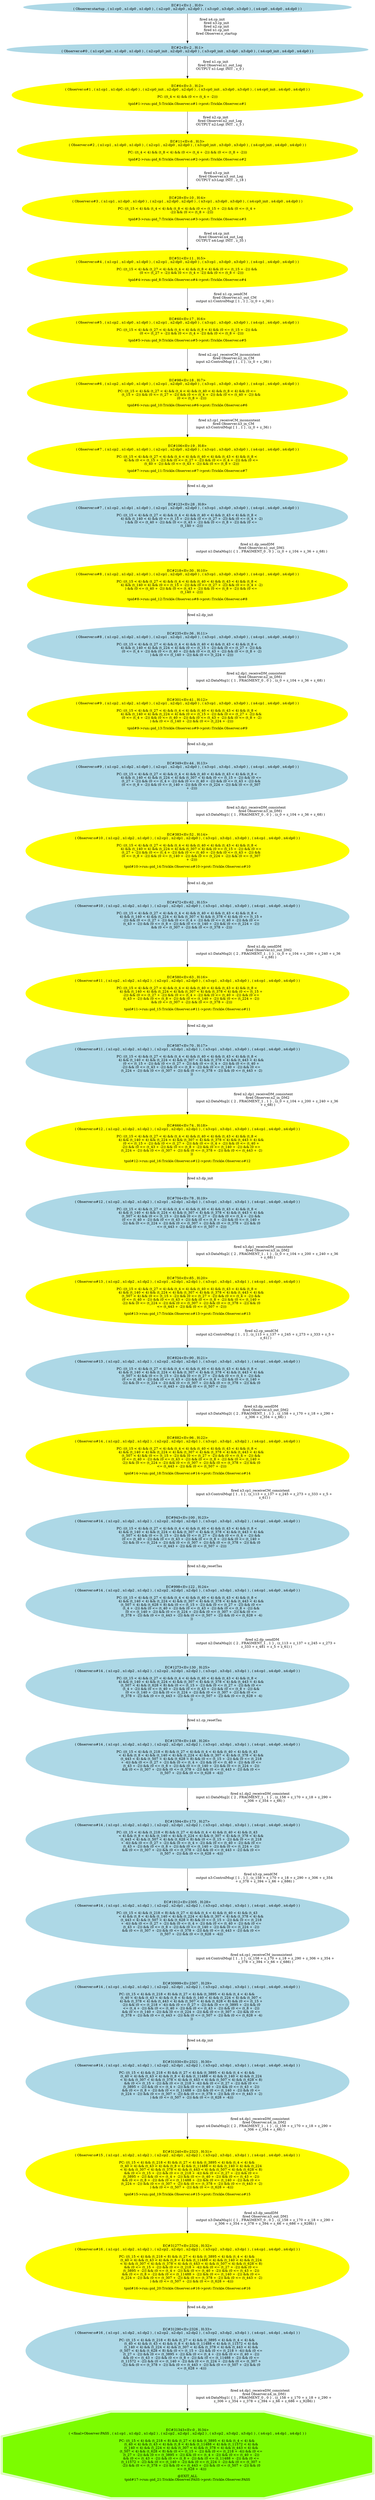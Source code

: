 digraph fscn {
EC1 [
	label="EC#1<Ev:1 , H:0>
( Observer:startup , ( n1:cp0 , n1:dp0 , n1:dp0 ) , ( n2:cp0 , n2:dp0 , n2:dp0 ) , ( n3:cp0 , n3:dp0 , n3:dp0 ) , ( n4:cp0 , n4:dp0 , n4:dp0 ) )"
	color=lightblue
	shape=ellipse
	style=filled
]
EC1 -> EC2 [
	label="fired n4.cp_init
	fired n3.cp_init
	fired n2.cp_init
	fired n1.cp_init
	fired Observer.o_startup
	"
]
EC2 [
	label="EC#2<Ev:2 , H:1>
( Observer:o#0 , ( n1:cp0_init , n1:dp0 , n1:dp0 ) , ( n2:cp0_init , n2:dp0 , n2:dp0 ) , ( n3:cp0_init , n3:dp0 , n3:dp0 ) , ( n4:cp0_init , n4:dp0 , n4:dp0 ) )"
	color=lightblue
	shape=ellipse
	style=filled
]
EC2 -> EC6 [
	label="fired n1.cp_init
	fired Observer.n1_out_Log
	OUTPUT n1:Log( INIT , z_0 )
	"
]
EC6 [
	label="EC#6<Ev:3 , H:2>
( Observer:o#1 , ( n1:cp1 , n1:dp0 , n1:dp0 ) , ( n2:cp0_init , n2:dp0 , n2:dp0 ) , ( n3:cp0_init , n3:dp0 , n3:dp0 ) , ( n4:cp0_init , n4:dp0 , n4:dp0 ) )

PC: ((t_4 < 4) && (0 <= (t_4 + -2)))
	
tpid#1->run::pid_5:Trickle.Observer.o#1->prot::Trickle.Observer.o#1"
	color=yellow
	shape=ellipse
	style=filled
]
EC6 -> EC11 [
	label="fired n2.cp_init
	fired Observer.n2_out_Log
	OUTPUT n2:Log( INIT , z_5 )
	"
]
EC11 [
	label="EC#11<Ev:6 , H:3>
( Observer:o#2 , ( n1:cp1 , n1:dp0 , n1:dp0 ) , ( n2:cp1 , n2:dp0 , n2:dp0 ) , ( n3:cp0_init , n3:dp0 , n3:dp0 ) , ( n4:cp0_init , n4:dp0 , n4:dp0 ) )

PC: ((t_4 < 4) && (t_8 < 4) && (0 <= (t_4 + -2)) && (0 <= (t_8 + -2)))
	
tpid#2->run::pid_6:Trickle.Observer.o#2->prot::Trickle.Observer.o#2"
	color=yellow
	shape=ellipse
	style=filled
]
EC11 -> EC28 [
	label="fired n3.cp_init
	fired Observer.n3_out_Log
	OUTPUT n3:Log( INIT , z_18 )
	"
]
EC28 [
	label="EC#28<Ev:10 , H:4>
( Observer:o#3 , ( n1:cp1 , n1:dp0 , n1:dp0 ) , ( n2:cp1 , n2:dp0 , n2:dp0 ) , ( n3:cp1 , n3:dp0 , n3:dp0 ) , ( n4:cp0_init , n4:dp0 , n4:dp0 ) )

PC: ((t_15 < 4) && (t_4 < 4) && (t_8 < 4) && (0 <= (t_15 + -2)) && (0 <= (t_4 + 
	-2)) && (0 <= (t_8 + -2)))
	
tpid#3->run::pid_7:Trickle.Observer.o#3->prot::Trickle.Observer.o#3"
	color=yellow
	shape=ellipse
	style=filled
]
EC28 -> EC51 [
	label="fired n4.cp_init
	fired Observer.n4_out_Log
	OUTPUT n4:Log( INIT , z_35 )
	"
]
EC51 [
	label="EC#51<Ev:11 , H:5>
( Observer:o#4 , ( n1:cp1 , n1:dp0 , n1:dp0 ) , ( n2:cp1 , n2:dp0 , n2:dp0 ) , ( n3:cp1 , n3:dp0 , n3:dp0 ) , ( n4:cp1 , n4:dp0 , n4:dp0 ) )

PC: ((t_15 < 4) && (t_27 < 4) && (t_4 < 4) && (t_8 < 4) && (0 <= (t_15 + -2)) && 
	(0 <= (t_27 + -2)) && (0 <= (t_4 + -2)) && (0 <= (t_8 + -2)))
	
tpid#4->run::pid_8:Trickle.Observer.o#4->prot::Trickle.Observer.o#4"
	color=yellow
	shape=ellipse
	style=filled
]
EC51 -> EC60 [
	label="fired n1.cp_sendCM
	fired Observer.n1_out_CM
	output n1:ControlMsg( [ 1 , 1 ] , (z_0 + z_36) )
	"
]
EC60 [
	label="EC#60<Ev:17 , H:6>
( Observer:o#5 , ( n1:cp2 , n1:dp0 , n1:dp0 ) , ( n2:cp1 , n2:dp0 , n2:dp0 ) , ( n3:cp1 , n3:dp0 , n3:dp0 ) , ( n4:cp1 , n4:dp0 , n4:dp0 ) )

PC: ((t_15 < 4) && (t_27 < 4) && (t_4 < 4) && (t_8 < 4) && (0 <= (t_15 + -2)) && 
	(0 <= (t_27 + -2)) && (0 <= (t_4 + -2)) && (0 <= (t_8 + -2)))
	
tpid#5->run::pid_9:Trickle.Observer.o#5->prot::Trickle.Observer.o#5"
	color=yellow
	shape=ellipse
	style=filled
]
EC60 -> EC98 [
	label="fired n2.cp1_receiveCM_inconsistent
	fired Observer.n2_in_CM
	input n2:ControlMsg( [ 1 , 1 ] , (z_0 + z_36) )
	"
]
EC98 [
	label="EC#98<Ev:18 , H:7>
( Observer:o#6 , ( n1:cp2 , n1:dp0 , n1:dp0 ) , ( n2:cp1 , n2:dp0 , n2:dp0 ) , ( n3:cp1 , n3:dp0 , n3:dp0 ) , ( n4:cp1 , n4:dp0 , n4:dp0 ) )

PC: ((t_15 < 4) && (t_27 < 4) && (t_4 < 4) && (t_40 < 4) && (t_8 < 4) && (0 <= 
	(t_15 + -2)) && (0 <= (t_27 + -2)) && (0 <= (t_4 + -2)) && (0 <= (t_40 + -2)) && 
	(0 <= (t_8 + -2)))
	
tpid#6->run::pid_10:Trickle.Observer.o#6->prot::Trickle.Observer.o#6"
	color=yellow
	shape=ellipse
	style=filled
]
EC98 -> EC106 [
	label="fired n3.cp1_receiveCM_inconsistent
	fired Observer.n3_in_CM
	input n3:ControlMsg( [ 1 , 1 ] , (z_0 + z_36) )
	"
]
EC106 [
	label="EC#106<Ev:19 , H:8>
( Observer:o#7 , ( n1:cp2 , n1:dp0 , n1:dp0 ) , ( n2:cp1 , n2:dp0 , n2:dp0 ) , ( n3:cp1 , n3:dp0 , n3:dp0 ) , ( n4:cp1 , n4:dp0 , n4:dp0 ) )

PC: ((t_15 < 4) && (t_27 < 4) && (t_4 < 4) && (t_40 < 4) && (t_43 < 4) && (t_8 < 
	4) && (0 <= (t_15 + -2)) && (0 <= (t_27 + -2)) && (0 <= (t_4 + -2)) && (0 <= 
	(t_40 + -2)) && (0 <= (t_43 + -2)) && (0 <= (t_8 + -2)))
	
tpid#7->run::pid_11:Trickle.Observer.o#7->prot::Trickle.Observer.o#7"
	color=yellow
	shape=ellipse
	style=filled
]
EC106 -> EC123 [
	label="fired n1.dp_init
	"
]
EC123 [
	label="EC#123<Ev:28 , H:9>
( Observer:o#7 , ( n1:cp2 , n1:dp1 , n1:dp0 ) , ( n2:cp1 , n2:dp0 , n2:dp0 ) , ( n3:cp1 , n3:dp0 , n3:dp0 ) , ( n4:cp1 , n4:dp0 , n4:dp0 ) )

PC: ((t_15 < 4) && (t_27 < 4) && (t_4 < 4) && (t_40 < 4) && (t_43 < 4) && (t_8 < 
	4) && (t_140 < 4) && (0 <= (t_15 + -2)) && (0 <= (t_27 + -2)) && (0 <= (t_4 + -2)
	) && (0 <= (t_40 + -2)) && (0 <= (t_43 + -2)) && (0 <= (t_8 + -2)) && (0 <= 
	(t_140 + -2)))
	"
	color=lightblue
	shape=ellipse
	style=filled
]
EC123 -> EC218 [
	label="fired n1.dp_sendDM
	fired Observer.n1_out_DM1
	output n1:DataMsg1( { 1 , FRAGMENT_0 , 0 } , (z_0 + z_104 + z_36 + z_68) )
	"
]
EC218 [
	label="EC#218<Ev:30 , H:10>
( Observer:o#8 , ( n1:cp2 , n1:dp2 , n1:dp0 ) , ( n2:cp1 , n2:dp0 , n2:dp0 ) , ( n3:cp1 , n3:dp0 , n3:dp0 ) , ( n4:cp1 , n4:dp0 , n4:dp0 ) )

PC: ((t_15 < 4) && (t_27 < 4) && (t_4 < 4) && (t_40 < 4) && (t_43 < 4) && (t_8 < 
	4) && (t_140 < 4) && (0 <= (t_15 + -2)) && (0 <= (t_27 + -2)) && (0 <= (t_4 + -2)
	) && (0 <= (t_40 + -2)) && (0 <= (t_43 + -2)) && (0 <= (t_8 + -2)) && (0 <= 
	(t_140 + -2)))
	
tpid#8->run::pid_12:Trickle.Observer.o#8->prot::Trickle.Observer.o#8"
	color=yellow
	shape=ellipse
	style=filled
]
EC218 -> EC235 [
	label="fired n2.dp_init
	"
]
EC235 [
	label="EC#235<Ev:36 , H:11>
( Observer:o#8 , ( n1:cp2 , n1:dp2 , n1:dp0 ) , ( n2:cp1 , n2:dp1 , n2:dp0 ) , ( n3:cp1 , n3:dp0 , n3:dp0 ) , ( n4:cp1 , n4:dp0 , n4:dp0 ) )

PC: ((t_15 < 4) && (t_27 < 4) && (t_4 < 4) && (t_40 < 4) && (t_43 < 4) && (t_8 < 
	4) && (t_140 < 4) && (t_224 < 4) && (0 <= (t_15 + -2)) && (0 <= (t_27 + -2)) && 
	(0 <= (t_4 + -2)) && (0 <= (t_40 + -2)) && (0 <= (t_43 + -2)) && (0 <= (t_8 + -2)
	) && (0 <= (t_140 + -2)) && (0 <= (t_224 + -2)))
	"
	color=lightblue
	shape=ellipse
	style=filled
]
EC235 -> EC301 [
	label="fired n2.dp1_receiveDM_consistent
	fired Observer.n2_in_DM1
	input n2:DataMsg1( { 1 , FRAGMENT_0 , 0 } , (z_0 + z_104 + z_36 + z_68) )
	"
]
EC301 [
	label="EC#301<Ev:41 , H:12>
( Observer:o#9 , ( n1:cp2 , n1:dp2 , n1:dp0 ) , ( n2:cp1 , n2:dp1 , n2:dp0 ) , ( n3:cp1 , n3:dp0 , n3:dp0 ) , ( n4:cp1 , n4:dp0 , n4:dp0 ) )

PC: ((t_15 < 4) && (t_27 < 4) && (t_4 < 4) && (t_40 < 4) && (t_43 < 4) && (t_8 < 
	4) && (t_140 < 4) && (t_224 < 4) && (0 <= (t_15 + -2)) && (0 <= (t_27 + -2)) && 
	(0 <= (t_4 + -2)) && (0 <= (t_40 + -2)) && (0 <= (t_43 + -2)) && (0 <= (t_8 + -2)
	) && (0 <= (t_140 + -2)) && (0 <= (t_224 + -2)))
	
tpid#9->run::pid_13:Trickle.Observer.o#9->prot::Trickle.Observer.o#9"
	color=yellow
	shape=ellipse
	style=filled
]
EC301 -> EC349 [
	label="fired n3.dp_init
	"
]
EC349 [
	label="EC#349<Ev:44 , H:13>
( Observer:o#9 , ( n1:cp2 , n1:dp2 , n1:dp0 ) , ( n2:cp1 , n2:dp1 , n2:dp0 ) , ( n3:cp1 , n3:dp1 , n3:dp0 ) , ( n4:cp1 , n4:dp0 , n4:dp0 ) )

PC: ((t_15 < 4) && (t_27 < 4) && (t_4 < 4) && (t_40 < 4) && (t_43 < 4) && (t_8 < 
	4) && (t_140 < 4) && (t_224 < 4) && (t_307 < 4) && (0 <= (t_15 + -2)) && (0 <= 
	(t_27 + -2)) && (0 <= (t_4 + -2)) && (0 <= (t_40 + -2)) && (0 <= (t_43 + -2)) && 
	(0 <= (t_8 + -2)) && (0 <= (t_140 + -2)) && (0 <= (t_224 + -2)) && (0 <= (t_307 
	+ -2)))
	"
	color=lightblue
	shape=ellipse
	style=filled
]
EC349 -> EC383 [
	label="fired n3.dp1_receiveDM_consistent
	fired Observer.n3_in_DM1
	input n3:DataMsg1( { 1 , FRAGMENT_0 , 0 } , (z_0 + z_104 + z_36 + z_68) )
	"
]
EC383 [
	label="EC#383<Ev:52 , H:14>
( Observer:o#10 , ( n1:cp2 , n1:dp2 , n1:dp0 ) , ( n2:cp1 , n2:dp1 , n2:dp0 ) , ( n3:cp1 , n3:dp1 , n3:dp0 ) , ( n4:cp1 , n4:dp0 , n4:dp0 ) )

PC: ((t_15 < 4) && (t_27 < 4) && (t_4 < 4) && (t_40 < 4) && (t_43 < 4) && (t_8 < 
	4) && (t_140 < 4) && (t_224 < 4) && (t_307 < 4) && (0 <= (t_15 + -2)) && (0 <= 
	(t_27 + -2)) && (0 <= (t_4 + -2)) && (0 <= (t_40 + -2)) && (0 <= (t_43 + -2)) && 
	(0 <= (t_8 + -2)) && (0 <= (t_140 + -2)) && (0 <= (t_224 + -2)) && (0 <= (t_307 
	+ -2)))
	
tpid#10->run::pid_14:Trickle.Observer.o#10->prot::Trickle.Observer.o#10"
	color=yellow
	shape=ellipse
	style=filled
]
EC383 -> EC472 [
	label="fired n1.dp_init
	"
]
EC472 [
	label="EC#472<Ev:62 , H:15>
( Observer:o#10 , ( n1:cp2 , n1:dp2 , n1:dp1 ) , ( n2:cp1 , n2:dp1 , n2:dp0 ) , ( n3:cp1 , n3:dp1 , n3:dp0 ) , ( n4:cp1 , n4:dp0 , n4:dp0 ) )

PC: ((t_15 < 4) && (t_27 < 4) && (t_4 < 4) && (t_40 < 4) && (t_43 < 4) && (t_8 < 
	4) && (t_140 < 4) && (t_224 < 4) && (t_307 < 4) && (t_378 < 4) && (0 <= (t_15 + 
	-2)) && (0 <= (t_27 + -2)) && (0 <= (t_4 + -2)) && (0 <= (t_40 + -2)) && (0 <= 
	(t_43 + -2)) && (0 <= (t_8 + -2)) && (0 <= (t_140 + -2)) && (0 <= (t_224 + -2)) 
	&& (0 <= (t_307 + -2)) && (0 <= (t_378 + -2)))
	"
	color=lightblue
	shape=ellipse
	style=filled
]
EC472 -> EC580 [
	label="fired n1.dp_sendDM
	fired Observer.n1_out_DM2
	output n1:DataMsg2( { 2 , FRAGMENT_1 , 1 } , (z_0 + z_104 + z_200 + z_240 + z_36 
	+ z_68) )
	"
]
EC580 [
	label="EC#580<Ev:63 , H:16>
( Observer:o#11 , ( n1:cp2 , n1:dp2 , n1:dp2 ) , ( n2:cp1 , n2:dp1 , n2:dp0 ) , ( n3:cp1 , n3:dp1 , n3:dp0 ) , ( n4:cp1 , n4:dp0 , n4:dp0 ) )

PC: ((t_15 < 4) && (t_27 < 4) && (t_4 < 4) && (t_40 < 4) && (t_43 < 4) && (t_8 < 
	4) && (t_140 < 4) && (t_224 < 4) && (t_307 < 4) && (t_378 < 4) && (0 <= (t_15 + 
	-2)) && (0 <= (t_27 + -2)) && (0 <= (t_4 + -2)) && (0 <= (t_40 + -2)) && (0 <= 
	(t_43 + -2)) && (0 <= (t_8 + -2)) && (0 <= (t_140 + -2)) && (0 <= (t_224 + -2)) 
	&& (0 <= (t_307 + -2)) && (0 <= (t_378 + -2)))
	
tpid#11->run::pid_15:Trickle.Observer.o#11->prot::Trickle.Observer.o#11"
	color=yellow
	shape=ellipse
	style=filled
]
EC580 -> EC587 [
	label="fired n2.dp_init
	"
]
EC587 [
	label="EC#587<Ev:70 , H:17>
( Observer:o#11 , ( n1:cp2 , n1:dp2 , n1:dp2 ) , ( n2:cp1 , n2:dp1 , n2:dp1 ) , ( n3:cp1 , n3:dp1 , n3:dp0 ) , ( n4:cp1 , n4:dp0 , n4:dp0 ) )

PC: ((t_15 < 4) && (t_27 < 4) && (t_4 < 4) && (t_40 < 4) && (t_43 < 4) && (t_8 < 
	4) && (t_140 < 4) && (t_224 < 4) && (t_307 < 4) && (t_378 < 4) && (t_443 < 4) && 
	(0 <= (t_15 + -2)) && (0 <= (t_27 + -2)) && (0 <= (t_4 + -2)) && (0 <= (t_40 + 
	-2)) && (0 <= (t_43 + -2)) && (0 <= (t_8 + -2)) && (0 <= (t_140 + -2)) && (0 <= 
	(t_224 + -2)) && (0 <= (t_307 + -2)) && (0 <= (t_378 + -2)) && (0 <= (t_443 + -2)
	))
	"
	color=lightblue
	shape=ellipse
	style=filled
]
EC587 -> EC666 [
	label="fired n2.dp1_receiveDM_consistent
	fired Observer.n2_in_DM2
	input n2:DataMsg2( { 2 , FRAGMENT_1 , 1 } , (z_0 + z_104 + z_200 + z_240 + z_36 
	+ z_68) )
	"
]
EC666 [
	label="EC#666<Ev:74 , H:18>
( Observer:o#12 , ( n1:cp2 , n1:dp2 , n1:dp2 ) , ( n2:cp1 , n2:dp1 , n2:dp1 ) , ( n3:cp1 , n3:dp1 , n3:dp0 ) , ( n4:cp1 , n4:dp0 , n4:dp0 ) )

PC: ((t_15 < 4) && (t_27 < 4) && (t_4 < 4) && (t_40 < 4) && (t_43 < 4) && (t_8 < 
	4) && (t_140 < 4) && (t_224 < 4) && (t_307 < 4) && (t_378 < 4) && (t_443 < 4) && 
	(0 <= (t_15 + -2)) && (0 <= (t_27 + -2)) && (0 <= (t_4 + -2)) && (0 <= (t_40 + 
	-2)) && (0 <= (t_43 + -2)) && (0 <= (t_8 + -2)) && (0 <= (t_140 + -2)) && (0 <= 
	(t_224 + -2)) && (0 <= (t_307 + -2)) && (0 <= (t_378 + -2)) && (0 <= (t_443 + -2)
	))
	
tpid#12->run::pid_16:Trickle.Observer.o#12->prot::Trickle.Observer.o#12"
	color=yellow
	shape=ellipse
	style=filled
]
EC666 -> EC704 [
	label="fired n3.dp_init
	"
]
EC704 [
	label="EC#704<Ev:78 , H:19>
( Observer:o#12 , ( n1:cp2 , n1:dp2 , n1:dp2 ) , ( n2:cp1 , n2:dp1 , n2:dp1 ) , ( n3:cp1 , n3:dp1 , n3:dp1 ) , ( n4:cp1 , n4:dp0 , n4:dp0 ) )

PC: ((t_15 < 4) && (t_27 < 4) && (t_4 < 4) && (t_40 < 4) && (t_43 < 4) && (t_8 < 
	4) && (t_140 < 4) && (t_224 < 4) && (t_307 < 4) && (t_378 < 4) && (t_443 < 4) && 
	(t_507 < 4) && (0 <= (t_15 + -2)) && (0 <= (t_27 + -2)) && (0 <= (t_4 + -2)) && 
	(0 <= (t_40 + -2)) && (0 <= (t_43 + -2)) && (0 <= (t_8 + -2)) && (0 <= (t_140 + 
	-2)) && (0 <= (t_224 + -2)) && (0 <= (t_307 + -2)) && (0 <= (t_378 + -2)) && (0 
	<= (t_443 + -2)) && (0 <= (t_507 + -2)))
	"
	color=lightblue
	shape=ellipse
	style=filled
]
EC704 -> EC750 [
	label="fired n3.dp1_receiveDM_consistent
	fired Observer.n3_in_DM2
	input n3:DataMsg2( { 2 , FRAGMENT_1 , 1 } , (z_0 + z_104 + z_200 + z_240 + z_36 
	+ z_68) )
	"
]
EC750 [
	label="EC#750<Ev:85 , H:20>
( Observer:o#13 , ( n1:cp2 , n1:dp2 , n1:dp2 ) , ( n2:cp1 , n2:dp1 , n2:dp1 ) , ( n3:cp1 , n3:dp1 , n3:dp1 ) , ( n4:cp1 , n4:dp0 , n4:dp0 ) )

PC: ((t_15 < 4) && (t_27 < 4) && (t_4 < 4) && (t_40 < 4) && (t_43 < 4) && (t_8 < 
	4) && (t_140 < 4) && (t_224 < 4) && (t_307 < 4) && (t_378 < 4) && (t_443 < 4) && 
	(t_507 < 4) && (0 <= (t_15 + -2)) && (0 <= (t_27 + -2)) && (0 <= (t_4 + -2)) && 
	(0 <= (t_40 + -2)) && (0 <= (t_43 + -2)) && (0 <= (t_8 + -2)) && (0 <= (t_140 + 
	-2)) && (0 <= (t_224 + -2)) && (0 <= (t_307 + -2)) && (0 <= (t_378 + -2)) && (0 
	<= (t_443 + -2)) && (0 <= (t_507 + -2)))
	
tpid#13->run::pid_17:Trickle.Observer.o#13->prot::Trickle.Observer.o#13"
	color=yellow
	shape=ellipse
	style=filled
]
EC750 -> EC824 [
	label="fired n2.cp_sendCM
	output n2:ControlMsg( [ 1 , 1 ] , (z_113 + z_137 + z_245 + z_273 + z_333 + z_5 + 
	z_61) )
	"
]
EC824 [
	label="EC#824<Ev:90 , H:21>
( Observer:o#13 , ( n1:cp2 , n1:dp2 , n1:dp2 ) , ( n2:cp2 , n2:dp1 , n2:dp1 ) , ( n3:cp1 , n3:dp1 , n3:dp1 ) , ( n4:cp1 , n4:dp0 , n4:dp0 ) )

PC: ((t_15 < 4) && (t_27 < 4) && (t_4 < 4) && (t_40 < 4) && (t_43 < 4) && (t_8 < 
	4) && (t_140 < 4) && (t_224 < 4) && (t_307 < 4) && (t_378 < 4) && (t_443 < 4) && 
	(t_507 < 4) && (0 <= (t_15 + -2)) && (0 <= (t_27 + -2)) && (0 <= (t_4 + -2)) && 
	(0 <= (t_40 + -2)) && (0 <= (t_43 + -2)) && (0 <= (t_8 + -2)) && (0 <= (t_140 + 
	-2)) && (0 <= (t_224 + -2)) && (0 <= (t_307 + -2)) && (0 <= (t_378 + -2)) && (0 
	<= (t_443 + -2)) && (0 <= (t_507 + -2)))
	"
	color=lightblue
	shape=ellipse
	style=filled
]
EC824 -> EC882 [
	label="fired n3.dp_sendDM
	fired Observer.n3_out_DM2
	output n3:DataMsg2( { 2 , FRAGMENT_1 , 1 } , (z_158 + z_170 + z_18 + z_290 + 
	z_306 + z_354 + z_66) )
	"
]
EC882 [
	label="EC#882<Ev:96 , H:22>
( Observer:o#14 , ( n1:cp2 , n1:dp2 , n1:dp2 ) , ( n2:cp2 , n2:dp1 , n2:dp1 ) , ( n3:cp1 , n3:dp1 , n3:dp2 ) , ( n4:cp1 , n4:dp0 , n4:dp0 ) )

PC: ((t_15 < 4) && (t_27 < 4) && (t_4 < 4) && (t_40 < 4) && (t_43 < 4) && (t_8 < 
	4) && (t_140 < 4) && (t_224 < 4) && (t_307 < 4) && (t_378 < 4) && (t_443 < 4) && 
	(t_507 < 4) && (0 <= (t_15 + -2)) && (0 <= (t_27 + -2)) && (0 <= (t_4 + -2)) && 
	(0 <= (t_40 + -2)) && (0 <= (t_43 + -2)) && (0 <= (t_8 + -2)) && (0 <= (t_140 + 
	-2)) && (0 <= (t_224 + -2)) && (0 <= (t_307 + -2)) && (0 <= (t_378 + -2)) && (0 
	<= (t_443 + -2)) && (0 <= (t_507 + -2)))
	
tpid#14->run::pid_18:Trickle.Observer.o#14->prot::Trickle.Observer.o#14"
	color=yellow
	shape=ellipse
	style=filled
]
EC882 -> EC943 [
	label="fired n3.cp1_receiveCM_consistent
	input n3:ControlMsg( [ 1 , 1 ] , (z_113 + z_137 + z_245 + z_273 + z_333 + z_5 + 
	z_61) )
	"
]
EC943 [
	label="EC#943<Ev:100 , H:23>
( Observer:o#14 , ( n1:cp2 , n1:dp2 , n1:dp2 ) , ( n2:cp2 , n2:dp1 , n2:dp1 ) , ( n3:cp1 , n3:dp1 , n3:dp2 ) , ( n4:cp1 , n4:dp0 , n4:dp0 ) )

PC: ((t_15 < 4) && (t_27 < 4) && (t_4 < 4) && (t_40 < 4) && (t_43 < 4) && (t_8 < 
	4) && (t_140 < 4) && (t_224 < 4) && (t_307 < 4) && (t_378 < 4) && (t_443 < 4) && 
	(t_507 < 4) && (0 <= (t_15 + -2)) && (0 <= (t_27 + -2)) && (0 <= (t_4 + -2)) && 
	(0 <= (t_40 + -2)) && (0 <= (t_43 + -2)) && (0 <= (t_8 + -2)) && (0 <= (t_140 + 
	-2)) && (0 <= (t_224 + -2)) && (0 <= (t_307 + -2)) && (0 <= (t_378 + -2)) && (0 
	<= (t_443 + -2)) && (0 <= (t_507 + -2)))
	"
	color=lightblue
	shape=ellipse
	style=filled
]
EC943 -> EC998 [
	label="fired n3.dp_resetTau
	"
]
EC998 [
	label="EC#998<Ev:122 , H:24>
( Observer:o#14 , ( n1:cp2 , n1:dp2 , n1:dp2 ) , ( n2:cp2 , n2:dp1 , n2:dp1 ) , ( n3:cp1 , n3:dp1 , n3:dp1 ) , ( n4:cp1 , n4:dp0 , n4:dp0 ) )

PC: ((t_15 < 4) && (t_27 < 4) && (t_4 < 4) && (t_40 < 4) && (t_43 < 4) && (t_8 < 
	4) && (t_140 < 4) && (t_224 < 4) && (t_307 < 4) && (t_378 < 4) && (t_443 < 4) && 
	(t_507 < 4) && (t_628 < 8) && (0 <= (t_15 + -2)) && (0 <= (t_27 + -2)) && (0 <= 
	(t_4 + -2)) && (0 <= (t_40 + -2)) && (0 <= (t_43 + -2)) && (0 <= (t_8 + -2)) && 
	(0 <= (t_140 + -2)) && (0 <= (t_224 + -2)) && (0 <= (t_307 + -2)) && (0 <= 
	(t_378 + -2)) && (0 <= (t_443 + -2)) && (0 <= (t_507 + -2)) && (0 <= (t_628 + -4)
	))
	"
	color=lightblue
	shape=ellipse
	style=filled
]
EC998 -> EC1273 [
	label="fired n2.dp_sendDM
	output n2:DataMsg2( { 2 , FRAGMENT_1 , 1 } , (z_113 + z_137 + z_245 + z_273 + 
	z_333 + z_481 + z_5 + z_61) )
	"
]
EC1273 [
	label="EC#1273<Ev:130 , H:25>
( Observer:o#14 , ( n1:cp2 , n1:dp2 , n1:dp2 ) , ( n2:cp2 , n2:dp1 , n2:dp2 ) , ( n3:cp1 , n3:dp1 , n3:dp1 ) , ( n4:cp1 , n4:dp0 , n4:dp0 ) )

PC: ((t_15 < 4) && (t_27 < 4) && (t_4 < 4) && (t_40 < 4) && (t_43 < 4) && (t_8 < 
	4) && (t_140 < 4) && (t_224 < 4) && (t_307 < 4) && (t_378 < 4) && (t_443 < 4) && 
	(t_507 < 4) && (t_628 < 8) && (0 <= (t_15 + -2)) && (0 <= (t_27 + -2)) && (0 <= 
	(t_4 + -2)) && (0 <= (t_40 + -2)) && (0 <= (t_43 + -2)) && (0 <= (t_8 + -2)) && 
	(0 <= (t_140 + -2)) && (0 <= (t_224 + -2)) && (0 <= (t_307 + -2)) && (0 <= 
	(t_378 + -2)) && (0 <= (t_443 + -2)) && (0 <= (t_507 + -2)) && (0 <= (t_628 + -4)
	))
	"
	color=lightblue
	shape=ellipse
	style=filled
]
EC1273 -> EC1378 [
	label="fired n1.cp_resetTau
	"
]
EC1378 [
	label="EC#1378<Ev:148 , H:26>
( Observer:o#14 , ( n1:cp1 , n1:dp2 , n1:dp2 ) , ( n2:cp2 , n2:dp1 , n2:dp2 ) , ( n3:cp1 , n3:dp1 , n3:dp1 ) , ( n4:cp1 , n4:dp0 , n4:dp0 ) )

PC: ((t_15 < 4) && (t_218 < 8) && (t_27 < 4) && (t_4 < 4) && (t_40 < 4) && (t_43 
	< 4) && (t_8 < 4) && (t_140 < 4) && (t_224 < 4) && (t_307 < 4) && (t_378 < 4) && 
	(t_443 < 4) && (t_507 < 4) && (t_628 < 8) && (0 <= (t_15 + -2)) && (0 <= (t_218 
	+ -4)) && (0 <= (t_27 + -2)) && (0 <= (t_4 + -2)) && (0 <= (t_40 + -2)) && (0 <= 
	(t_43 + -2)) && (0 <= (t_8 + -2)) && (0 <= (t_140 + -2)) && (0 <= (t_224 + -2)) 
	&& (0 <= (t_307 + -2)) && (0 <= (t_378 + -2)) && (0 <= (t_443 + -2)) && (0 <= 
	(t_507 + -2)) && (0 <= (t_628 + -4)))
	"
	color=lightblue
	shape=ellipse
	style=filled
]
EC1378 -> EC1594 [
	label="fired n1.dp2_receiveDM_consistent
	input n1:DataMsg2( { 2 , FRAGMENT_1 , 1 } , (z_158 + z_170 + z_18 + z_290 + 
	z_306 + z_354 + z_66) )
	"
]
EC1594 [
	label="EC#1594<Ev:173 , H:27>
( Observer:o#14 , ( n1:cp1 , n1:dp2 , n1:dp2 ) , ( n2:cp2 , n2:dp1 , n2:dp2 ) , ( n3:cp1 , n3:dp1 , n3:dp1 ) , ( n4:cp1 , n4:dp0 , n4:dp0 ) )

PC: ((t_15 < 4) && (t_218 < 8) && (t_27 < 4) && (t_4 < 4) && (t_40 < 4) && (t_43 
	< 4) && (t_8 < 4) && (t_140 < 4) && (t_224 < 4) && (t_307 < 4) && (t_378 < 4) && 
	(t_443 < 4) && (t_507 < 4) && (t_628 < 8) && (0 <= (t_15 + -2)) && (0 <= (t_218 
	+ -4)) && (0 <= (t_27 + -2)) && (0 <= (t_4 + -2)) && (0 <= (t_40 + -2)) && (0 <= 
	(t_43 + -2)) && (0 <= (t_8 + -2)) && (0 <= (t_140 + -2)) && (0 <= (t_224 + -2)) 
	&& (0 <= (t_307 + -2)) && (0 <= (t_378 + -2)) && (0 <= (t_443 + -2)) && (0 <= 
	(t_507 + -2)) && (0 <= (t_628 + -4)))
	"
	color=lightblue
	shape=ellipse
	style=filled
]
EC1594 -> EC1912 [
	label="fired n3.cp_sendCM
	output n3:ControlMsg( [ 1 , 1 ] , (z_158 + z_170 + z_18 + z_290 + z_306 + z_354 
	+ z_378 + z_394 + z_66 + z_686) )
	"
]
EC1912 [
	label="EC#1912<Ev:2305 , H:28>
( Observer:o#14 , ( n1:cp1 , n1:dp2 , n1:dp2 ) , ( n2:cp2 , n2:dp1 , n2:dp2 ) , ( n3:cp2 , n3:dp1 , n3:dp1 ) , ( n4:cp1 , n4:dp0 , n4:dp0 ) )

PC: ((t_15 < 4) && (t_218 < 8) && (t_27 < 4) && (t_4 < 4) && (t_40 < 4) && (t_43 
	< 4) && (t_8 < 4) && (t_140 < 4) && (t_224 < 4) && (t_307 < 4) && (t_378 < 4) && 
	(t_443 < 4) && (t_507 < 4) && (t_628 < 8) && (0 <= (t_15 + -2)) && (0 <= (t_218 
	+ -4)) && (0 <= (t_27 + -2)) && (0 <= (t_4 + -2)) && (0 <= (t_40 + -2)) && (0 <= 
	(t_43 + -2)) && (0 <= (t_8 + -2)) && (0 <= (t_140 + -2)) && (0 <= (t_224 + -2)) 
	&& (0 <= (t_307 + -2)) && (0 <= (t_378 + -2)) && (0 <= (t_443 + -2)) && (0 <= 
	(t_507 + -2)) && (0 <= (t_628 + -4)))
	"
	color=lightblue
	shape=ellipse
	style=filled
]
EC1912 -> EC30999 [
	label="fired n4.cp1_receiveCM_inconsistent
	input n4:ControlMsg( [ 1 , 1 ] , (z_158 + z_170 + z_18 + z_290 + z_306 + z_354 + 
	z_378 + z_394 + z_66 + z_686) )
	"
]
EC30999 [
	label="EC#30999<Ev:2307 , H:29>
( Observer:o#14 , ( n1:cp1 , n1:dp2 , n1:dp2 ) , ( n2:cp2 , n2:dp1 , n2:dp2 ) , ( n3:cp2 , n3:dp1 , n3:dp1 ) , ( n4:cp1 , n4:dp0 , n4:dp0 ) )

PC: ((t_15 < 4) && (t_218 < 8) && (t_27 < 4) && (t_3895 < 4) && (t_4 < 4) && 
	(t_40 < 4) && (t_43 < 4) && (t_8 < 4) && (t_140 < 4) && (t_224 < 4) && (t_307 < 
	4) && (t_378 < 4) && (t_443 < 4) && (t_507 < 4) && (t_628 < 8) && (0 <= (t_15 + 
	-2)) && (0 <= (t_218 + -4)) && (0 <= (t_27 + -2)) && (0 <= (t_3895 + -2)) && (0 
	<= (t_4 + -2)) && (0 <= (t_40 + -2)) && (0 <= (t_43 + -2)) && (0 <= (t_8 + -2)) 
	&& (0 <= (t_140 + -2)) && (0 <= (t_224 + -2)) && (0 <= (t_307 + -2)) && (0 <= 
	(t_378 + -2)) && (0 <= (t_443 + -2)) && (0 <= (t_507 + -2)) && (0 <= (t_628 + -4)
	))
	"
	color=lightblue
	shape=ellipse
	style=filled
]
EC30999 -> EC31030 [
	label="fired n4.dp_init
	"
]
EC31030 [
	label="EC#31030<Ev:2321 , H:30>
( Observer:o#14 , ( n1:cp1 , n1:dp2 , n1:dp2 ) , ( n2:cp2 , n2:dp1 , n2:dp2 ) , ( n3:cp2 , n3:dp1 , n3:dp1 ) , ( n4:cp1 , n4:dp0 , n4:dp1 ) )

PC: ((t_15 < 4) && (t_218 < 8) && (t_27 < 4) && (t_3895 < 4) && (t_4 < 4) && 
	(t_40 < 4) && (t_43 < 4) && (t_8 < 4) && (t_11488 < 4) && (t_140 < 4) && (t_224 
	< 4) && (t_307 < 4) && (t_378 < 4) && (t_443 < 4) && (t_507 < 4) && (t_628 < 8) 
	&& (0 <= (t_15 + -2)) && (0 <= (t_218 + -4)) && (0 <= (t_27 + -2)) && (0 <= 
	(t_3895 + -2)) && (0 <= (t_4 + -2)) && (0 <= (t_40 + -2)) && (0 <= (t_43 + -2)) 
	&& (0 <= (t_8 + -2)) && (0 <= (t_11488 + -2)) && (0 <= (t_140 + -2)) && (0 <= 
	(t_224 + -2)) && (0 <= (t_307 + -2)) && (0 <= (t_378 + -2)) && (0 <= (t_443 + -2)
	) && (0 <= (t_507 + -2)) && (0 <= (t_628 + -4)))
	"
	color=lightblue
	shape=ellipse
	style=filled
]
EC31030 -> EC31240 [
	label="fired n4.dp1_receiveDM_consistent
	fired Observer.n4_in_DM2
	input n4:DataMsg2( { 2 , FRAGMENT_1 , 1 } , (z_158 + z_170 + z_18 + z_290 + 
	z_306 + z_354 + z_66) )
	"
]
EC31240 [
	label="EC#31240<Ev:2323 , H:31>
( Observer:o#15 , ( n1:cp1 , n1:dp2 , n1:dp2 ) , ( n2:cp2 , n2:dp1 , n2:dp2 ) , ( n3:cp2 , n3:dp1 , n3:dp1 ) , ( n4:cp1 , n4:dp0 , n4:dp1 ) )

PC: ((t_15 < 4) && (t_218 < 8) && (t_27 < 4) && (t_3895 < 4) && (t_4 < 4) && 
	(t_40 < 4) && (t_43 < 4) && (t_8 < 4) && (t_11488 < 4) && (t_140 < 4) && (t_224 
	< 4) && (t_307 < 4) && (t_378 < 4) && (t_443 < 4) && (t_507 < 4) && (t_628 < 8) 
	&& (0 <= (t_15 + -2)) && (0 <= (t_218 + -4)) && (0 <= (t_27 + -2)) && (0 <= 
	(t_3895 + -2)) && (0 <= (t_4 + -2)) && (0 <= (t_40 + -2)) && (0 <= (t_43 + -2)) 
	&& (0 <= (t_8 + -2)) && (0 <= (t_11488 + -2)) && (0 <= (t_140 + -2)) && (0 <= 
	(t_224 + -2)) && (0 <= (t_307 + -2)) && (0 <= (t_378 + -2)) && (0 <= (t_443 + -2)
	) && (0 <= (t_507 + -2)) && (0 <= (t_628 + -4)))
	
tpid#15->run::pid_19:Trickle.Observer.o#15->prot::Trickle.Observer.o#15"
	color=yellow
	shape=ellipse
	style=filled
]
EC31240 -> EC31277 [
	label="fired n3.dp_sendDM
	fired Observer.n3_out_DM1
	output n3:DataMsg1( { 1 , FRAGMENT_0 , 0 } , (z_158 + z_170 + z_18 + z_290 + 
	z_306 + z_354 + z_378 + z_394 + z_66 + z_686 + z_9286) )
	"
]
EC31277 [
	label="EC#31277<Ev:2324 , H:32>
( Observer:o#16 , ( n1:cp1 , n1:dp2 , n1:dp2 ) , ( n2:cp2 , n2:dp1 , n2:dp2 ) , ( n3:cp2 , n3:dp2 , n3:dp1 ) , ( n4:cp1 , n4:dp0 , n4:dp1 ) )

PC: ((t_15 < 4) && (t_218 < 8) && (t_27 < 4) && (t_3895 < 4) && (t_4 < 4) && 
	(t_40 < 4) && (t_43 < 4) && (t_8 < 4) && (t_11488 < 4) && (t_140 < 4) && (t_224 
	< 4) && (t_307 < 4) && (t_378 < 4) && (t_443 < 4) && (t_507 < 4) && (t_628 < 8) 
	&& (0 <= (t_15 + -2)) && (0 <= (t_218 + -4)) && (0 <= (t_27 + -2)) && (0 <= 
	(t_3895 + -2)) && (0 <= (t_4 + -2)) && (0 <= (t_40 + -2)) && (0 <= (t_43 + -2)) 
	&& (0 <= (t_8 + -2)) && (0 <= (t_11488 + -2)) && (0 <= (t_140 + -2)) && (0 <= 
	(t_224 + -2)) && (0 <= (t_307 + -2)) && (0 <= (t_378 + -2)) && (0 <= (t_443 + -2)
	) && (0 <= (t_507 + -2)) && (0 <= (t_628 + -4)))
	
tpid#16->run::pid_20:Trickle.Observer.o#16->prot::Trickle.Observer.o#16"
	color=yellow
	shape=ellipse
	style=filled
]
EC31277 -> EC31290 [
	label="fired n4.dp_init
	"
]
EC31290 [
	label="EC#31290<Ev:2326 , H:33>
( Observer:o#16 , ( n1:cp1 , n1:dp2 , n1:dp2 ) , ( n2:cp2 , n2:dp1 , n2:dp2 ) , ( n3:cp2 , n3:dp2 , n3:dp1 ) , ( n4:cp1 , n4:dp1 , n4:dp1 ) )

PC: ((t_15 < 4) && (t_218 < 8) && (t_27 < 4) && (t_3895 < 4) && (t_4 < 4) && 
	(t_40 < 4) && (t_43 < 4) && (t_8 < 4) && (t_11488 < 4) && (t_11572 < 4) && 
	(t_140 < 4) && (t_224 < 4) && (t_307 < 4) && (t_378 < 4) && (t_443 < 4) && 
	(t_507 < 4) && (t_628 < 8) && (0 <= (t_15 + -2)) && (0 <= (t_218 + -4)) && (0 <= 
	(t_27 + -2)) && (0 <= (t_3895 + -2)) && (0 <= (t_4 + -2)) && (0 <= (t_40 + -2)) 
	&& (0 <= (t_43 + -2)) && (0 <= (t_8 + -2)) && (0 <= (t_11488 + -2)) && (0 <= 
	(t_11572 + -2)) && (0 <= (t_140 + -2)) && (0 <= (t_224 + -2)) && (0 <= (t_307 + 
	-2)) && (0 <= (t_378 + -2)) && (0 <= (t_443 + -2)) && (0 <= (t_507 + -2)) && (0 
	<= (t_628 + -4)))
	"
	color=lightblue
	shape=ellipse
	style=filled
]
EC31290 -> EC31343 [
	label="fired n4.dp1_receiveDM_consistent
	fired Observer.n4_in_DM1
	input n4:DataMsg1( { 1 , FRAGMENT_0 , 0 } , (z_158 + z_170 + z_18 + z_290 + 
	z_306 + z_354 + z_378 + z_394 + z_66 + z_686 + z_9286) )
	"
]
EC31343 [
	label="EC#31343<Ev:0 , H:34>
( <final>Observer:PASS , ( n1:cp1 , n1:dp2 , n1:dp2 ) , ( n2:cp2 , n2:dp1 , n2:dp2 ) , ( n3:cp2 , n3:dp2 , n3:dp1 ) , ( n4:cp1 , n4:dp1 , n4:dp1 ) )

PC: ((t_15 < 4) && (t_218 < 8) && (t_27 < 4) && (t_3895 < 4) && (t_4 < 4) && 
	(t_40 < 4) && (t_43 < 4) && (t_8 < 4) && (t_11488 < 4) && (t_11572 < 4) && 
	(t_140 < 4) && (t_224 < 4) && (t_307 < 4) && (t_378 < 4) && (t_443 < 4) && 
	(t_507 < 4) && (t_628 < 8) && (0 <= (t_15 + -2)) && (0 <= (t_218 + -4)) && (0 <= 
	(t_27 + -2)) && (0 <= (t_3895 + -2)) && (0 <= (t_4 + -2)) && (0 <= (t_40 + -2)) 
	&& (0 <= (t_43 + -2)) && (0 <= (t_8 + -2)) && (0 <= (t_11488 + -2)) && (0 <= 
	(t_11572 + -2)) && (0 <= (t_140 + -2)) && (0 <= (t_224 + -2)) && (0 <= (t_307 + 
	-2)) && (0 <= (t_378 + -2)) && (0 <= (t_443 + -2)) && (0 <= (t_507 + -2)) && (0 
	<= (t_628 + -4)))
	
@EXIT_ALL\ntpid#17->run::pid_21:Trickle.Observer.PASS->prot::Trickle.Observer.PASS"
	color=lawngreen
	shape=tripleoctagon
	style=filled
]
}